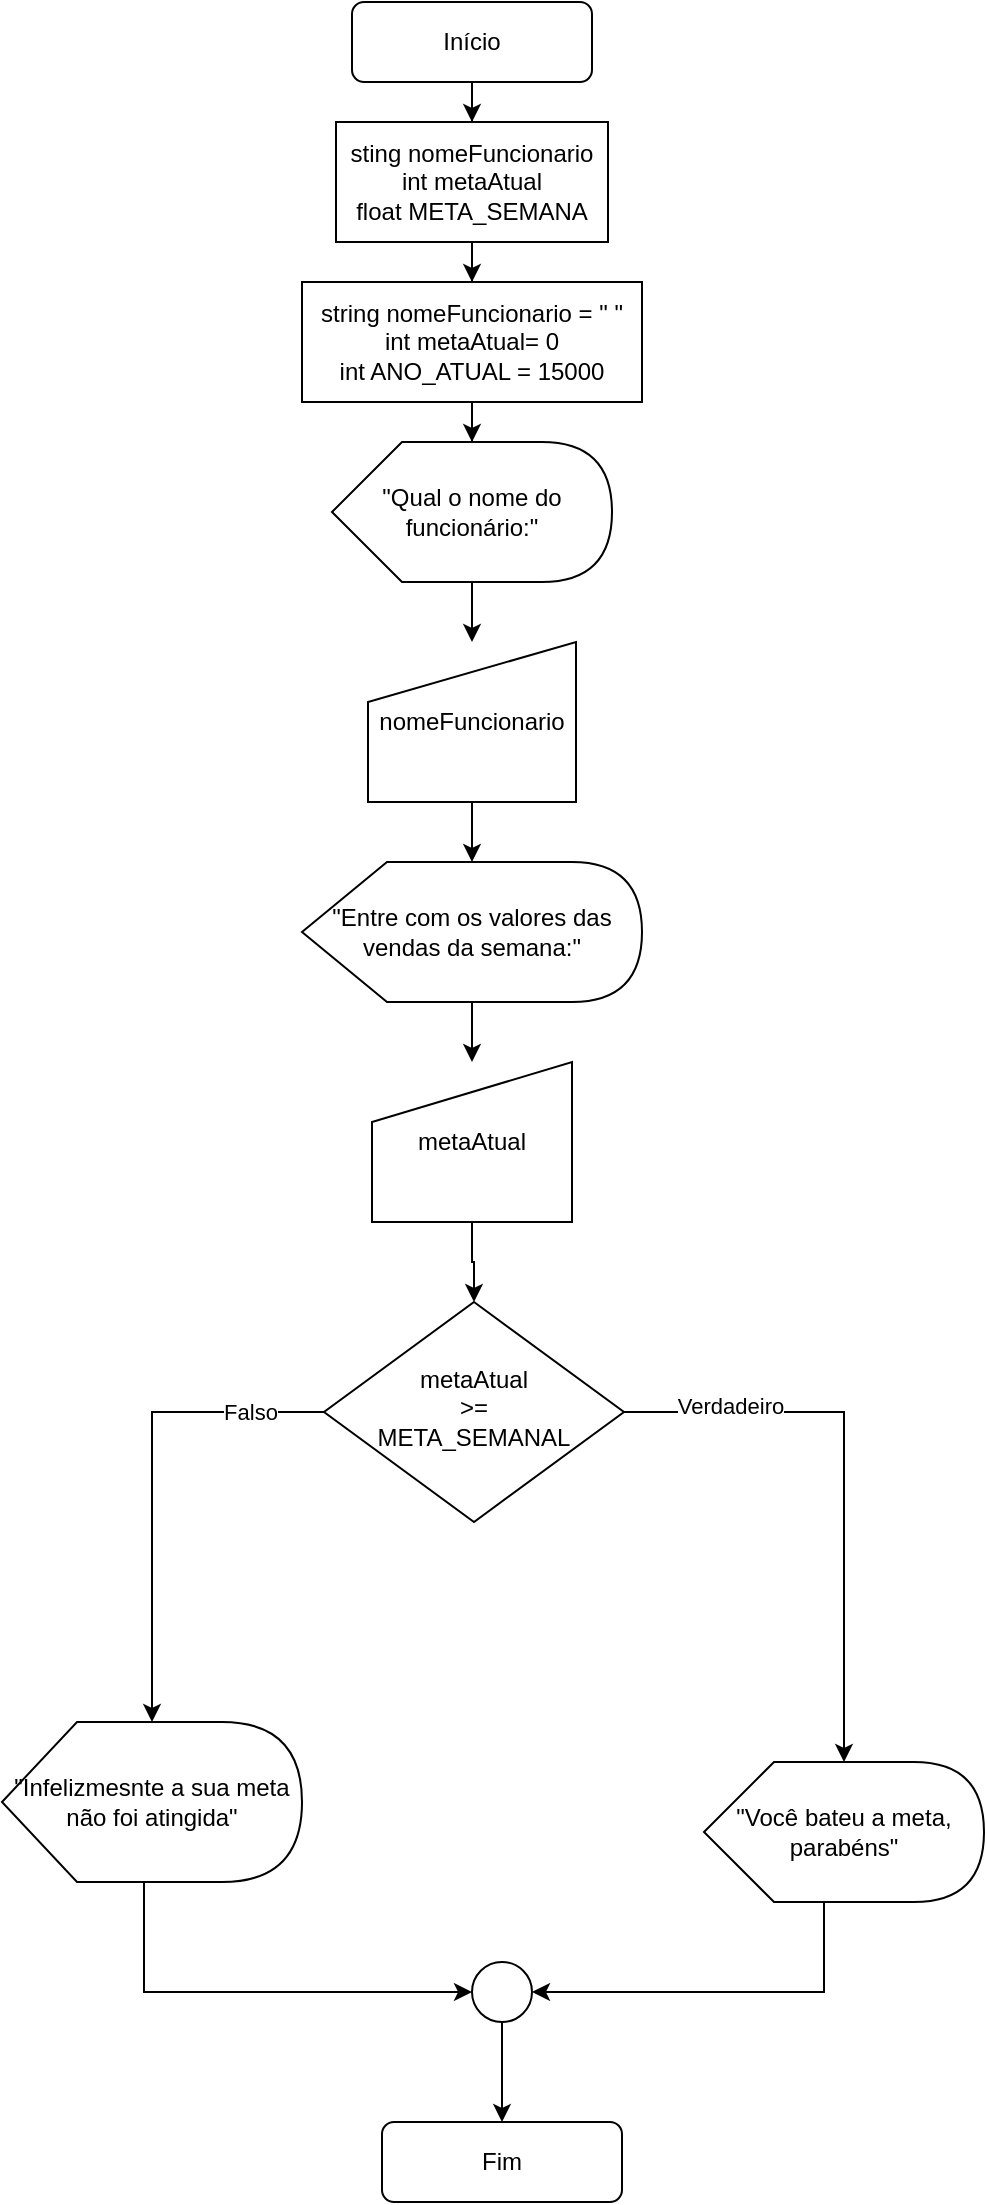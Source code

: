 <mxfile version="26.1.0">
  <diagram id="C5RBs43oDa-KdzZeNtuy" name="Page-1">
    <mxGraphModel dx="826" dy="434" grid="1" gridSize="10" guides="1" tooltips="1" connect="1" arrows="1" fold="1" page="1" pageScale="1" pageWidth="827" pageHeight="1169" math="0" shadow="0">
      <root>
        <mxCell id="WIyWlLk6GJQsqaUBKTNV-0" />
        <mxCell id="WIyWlLk6GJQsqaUBKTNV-1" parent="WIyWlLk6GJQsqaUBKTNV-0" />
        <mxCell id="A3bkUaT_DAKk58mA0fja-4" value="" style="edgeStyle=orthogonalEdgeStyle;rounded=0;orthogonalLoop=1;jettySize=auto;html=1;" edge="1" parent="WIyWlLk6GJQsqaUBKTNV-1" source="WIyWlLk6GJQsqaUBKTNV-3" target="A3bkUaT_DAKk58mA0fja-1">
          <mxGeometry relative="1" as="geometry" />
        </mxCell>
        <mxCell id="WIyWlLk6GJQsqaUBKTNV-3" value="Início" style="rounded=1;whiteSpace=wrap;html=1;fontSize=12;glass=0;strokeWidth=1;shadow=0;" parent="WIyWlLk6GJQsqaUBKTNV-1" vertex="1">
          <mxGeometry x="354" y="20" width="120" height="40" as="geometry" />
        </mxCell>
        <mxCell id="A3bkUaT_DAKk58mA0fja-22" style="edgeStyle=orthogonalEdgeStyle;rounded=0;orthogonalLoop=1;jettySize=auto;html=1;" edge="1" parent="WIyWlLk6GJQsqaUBKTNV-1" source="WIyWlLk6GJQsqaUBKTNV-10" target="A3bkUaT_DAKk58mA0fja-16">
          <mxGeometry relative="1" as="geometry" />
        </mxCell>
        <mxCell id="A3bkUaT_DAKk58mA0fja-24" value="Falso" style="edgeLabel;html=1;align=center;verticalAlign=middle;resizable=0;points=[];" vertex="1" connectable="0" parent="A3bkUaT_DAKk58mA0fja-22">
          <mxGeometry x="-0.687" relative="1" as="geometry">
            <mxPoint as="offset" />
          </mxGeometry>
        </mxCell>
        <mxCell id="WIyWlLk6GJQsqaUBKTNV-10" value="metaAtual&lt;div&gt;&amp;gt;=&lt;/div&gt;&lt;div&gt;META_SEMANAL&lt;/div&gt;" style="rhombus;whiteSpace=wrap;html=1;shadow=0;fontFamily=Helvetica;fontSize=12;align=center;strokeWidth=1;spacing=6;spacingTop=-4;" parent="WIyWlLk6GJQsqaUBKTNV-1" vertex="1">
          <mxGeometry x="340" y="670" width="150" height="110" as="geometry" />
        </mxCell>
        <mxCell id="WIyWlLk6GJQsqaUBKTNV-11" value="Fim" style="rounded=1;whiteSpace=wrap;html=1;fontSize=12;glass=0;strokeWidth=1;shadow=0;" parent="WIyWlLk6GJQsqaUBKTNV-1" vertex="1">
          <mxGeometry x="369" y="1080" width="120" height="40" as="geometry" />
        </mxCell>
        <mxCell id="A3bkUaT_DAKk58mA0fja-30" style="edgeStyle=orthogonalEdgeStyle;rounded=0;orthogonalLoop=1;jettySize=auto;html=1;entryX=0.5;entryY=0;entryDx=0;entryDy=0;" edge="1" parent="WIyWlLk6GJQsqaUBKTNV-1" source="A3bkUaT_DAKk58mA0fja-0" target="WIyWlLk6GJQsqaUBKTNV-11">
          <mxGeometry relative="1" as="geometry" />
        </mxCell>
        <mxCell id="A3bkUaT_DAKk58mA0fja-0" value="" style="ellipse;whiteSpace=wrap;html=1;aspect=fixed;" vertex="1" parent="WIyWlLk6GJQsqaUBKTNV-1">
          <mxGeometry x="414" y="1000" width="30" height="30" as="geometry" />
        </mxCell>
        <mxCell id="A3bkUaT_DAKk58mA0fja-6" value="" style="edgeStyle=orthogonalEdgeStyle;rounded=0;orthogonalLoop=1;jettySize=auto;html=1;" edge="1" parent="WIyWlLk6GJQsqaUBKTNV-1" source="A3bkUaT_DAKk58mA0fja-1" target="A3bkUaT_DAKk58mA0fja-5">
          <mxGeometry relative="1" as="geometry" />
        </mxCell>
        <mxCell id="A3bkUaT_DAKk58mA0fja-1" value="sting nomeFuncionario&lt;div&gt;int metaAtual&lt;/div&gt;&lt;div&gt;float META_SEMANA&lt;/div&gt;" style="rounded=0;whiteSpace=wrap;html=1;" vertex="1" parent="WIyWlLk6GJQsqaUBKTNV-1">
          <mxGeometry x="346" y="80" width="136" height="60" as="geometry" />
        </mxCell>
        <mxCell id="A3bkUaT_DAKk58mA0fja-32" style="edgeStyle=orthogonalEdgeStyle;rounded=0;orthogonalLoop=1;jettySize=auto;html=1;" edge="1" parent="WIyWlLk6GJQsqaUBKTNV-1" source="A3bkUaT_DAKk58mA0fja-2" target="A3bkUaT_DAKk58mA0fja-9">
          <mxGeometry relative="1" as="geometry" />
        </mxCell>
        <mxCell id="A3bkUaT_DAKk58mA0fja-2" value="nomeFuncionario" style="shape=manualInput;whiteSpace=wrap;html=1;" vertex="1" parent="WIyWlLk6GJQsqaUBKTNV-1">
          <mxGeometry x="362" y="340" width="104" height="80" as="geometry" />
        </mxCell>
        <mxCell id="A3bkUaT_DAKk58mA0fja-8" style="edgeStyle=orthogonalEdgeStyle;rounded=0;orthogonalLoop=1;jettySize=auto;html=1;" edge="1" parent="WIyWlLk6GJQsqaUBKTNV-1" source="A3bkUaT_DAKk58mA0fja-3" target="A3bkUaT_DAKk58mA0fja-2">
          <mxGeometry relative="1" as="geometry" />
        </mxCell>
        <mxCell id="A3bkUaT_DAKk58mA0fja-3" value="&quot;Qual o nome do funcionário:&quot;" style="shape=display;whiteSpace=wrap;html=1;" vertex="1" parent="WIyWlLk6GJQsqaUBKTNV-1">
          <mxGeometry x="344" y="240" width="140" height="70" as="geometry" />
        </mxCell>
        <mxCell id="A3bkUaT_DAKk58mA0fja-7" style="edgeStyle=orthogonalEdgeStyle;rounded=0;orthogonalLoop=1;jettySize=auto;html=1;" edge="1" parent="WIyWlLk6GJQsqaUBKTNV-1" source="A3bkUaT_DAKk58mA0fja-5" target="A3bkUaT_DAKk58mA0fja-3">
          <mxGeometry relative="1" as="geometry" />
        </mxCell>
        <mxCell id="A3bkUaT_DAKk58mA0fja-5" value="string nomeFuncionario = &quot; &quot;&lt;div&gt;int metaAtual= 0&lt;/div&gt;&lt;div&gt;int ANO_ATUAL = 15000&lt;/div&gt;" style="rounded=0;whiteSpace=wrap;html=1;" vertex="1" parent="WIyWlLk6GJQsqaUBKTNV-1">
          <mxGeometry x="329" y="160" width="170" height="60" as="geometry" />
        </mxCell>
        <mxCell id="A3bkUaT_DAKk58mA0fja-33" style="edgeStyle=orthogonalEdgeStyle;rounded=0;orthogonalLoop=1;jettySize=auto;html=1;entryX=0.5;entryY=0;entryDx=0;entryDy=0;" edge="1" parent="WIyWlLk6GJQsqaUBKTNV-1" source="A3bkUaT_DAKk58mA0fja-9" target="A3bkUaT_DAKk58mA0fja-11">
          <mxGeometry relative="1" as="geometry" />
        </mxCell>
        <mxCell id="A3bkUaT_DAKk58mA0fja-9" value="&quot;Entre com os valores das vendas da semana:&quot;" style="shape=display;whiteSpace=wrap;html=1;" vertex="1" parent="WIyWlLk6GJQsqaUBKTNV-1">
          <mxGeometry x="329" y="450" width="170" height="70" as="geometry" />
        </mxCell>
        <mxCell id="A3bkUaT_DAKk58mA0fja-34" style="edgeStyle=orthogonalEdgeStyle;rounded=0;orthogonalLoop=1;jettySize=auto;html=1;entryX=0.5;entryY=0;entryDx=0;entryDy=0;" edge="1" parent="WIyWlLk6GJQsqaUBKTNV-1" source="A3bkUaT_DAKk58mA0fja-11" target="WIyWlLk6GJQsqaUBKTNV-10">
          <mxGeometry relative="1" as="geometry" />
        </mxCell>
        <mxCell id="A3bkUaT_DAKk58mA0fja-11" value="metaAtual" style="shape=manualInput;whiteSpace=wrap;html=1;" vertex="1" parent="WIyWlLk6GJQsqaUBKTNV-1">
          <mxGeometry x="364" y="550" width="100" height="80" as="geometry" />
        </mxCell>
        <mxCell id="A3bkUaT_DAKk58mA0fja-28" style="edgeStyle=orthogonalEdgeStyle;rounded=0;orthogonalLoop=1;jettySize=auto;html=1;entryX=0;entryY=0.5;entryDx=0;entryDy=0;" edge="1" parent="WIyWlLk6GJQsqaUBKTNV-1" source="A3bkUaT_DAKk58mA0fja-16" target="A3bkUaT_DAKk58mA0fja-0">
          <mxGeometry relative="1" as="geometry">
            <Array as="points">
              <mxPoint x="250" y="1015" />
            </Array>
          </mxGeometry>
        </mxCell>
        <mxCell id="A3bkUaT_DAKk58mA0fja-16" value="&quot;Infelizmesnte a sua meta não foi atingida&quot;" style="shape=display;whiteSpace=wrap;html=1;" vertex="1" parent="WIyWlLk6GJQsqaUBKTNV-1">
          <mxGeometry x="179" y="880" width="150" height="80" as="geometry" />
        </mxCell>
        <mxCell id="A3bkUaT_DAKk58mA0fja-29" style="edgeStyle=orthogonalEdgeStyle;rounded=0;orthogonalLoop=1;jettySize=auto;html=1;entryX=1;entryY=0.5;entryDx=0;entryDy=0;" edge="1" parent="WIyWlLk6GJQsqaUBKTNV-1" source="A3bkUaT_DAKk58mA0fja-17" target="A3bkUaT_DAKk58mA0fja-0">
          <mxGeometry relative="1" as="geometry">
            <Array as="points">
              <mxPoint x="590" y="955" />
            </Array>
          </mxGeometry>
        </mxCell>
        <mxCell id="A3bkUaT_DAKk58mA0fja-17" value="&quot;Você bateu a meta, parabéns&quot;" style="shape=display;whiteSpace=wrap;html=1;" vertex="1" parent="WIyWlLk6GJQsqaUBKTNV-1">
          <mxGeometry x="530" y="900" width="140" height="70" as="geometry" />
        </mxCell>
        <mxCell id="A3bkUaT_DAKk58mA0fja-19" style="edgeStyle=orthogonalEdgeStyle;rounded=0;orthogonalLoop=1;jettySize=auto;html=1;entryX=0;entryY=0;entryDx=70;entryDy=0;entryPerimeter=0;" edge="1" parent="WIyWlLk6GJQsqaUBKTNV-1" source="WIyWlLk6GJQsqaUBKTNV-10" target="A3bkUaT_DAKk58mA0fja-17">
          <mxGeometry relative="1" as="geometry" />
        </mxCell>
        <mxCell id="A3bkUaT_DAKk58mA0fja-21" value="Verdadeiro" style="edgeLabel;html=1;align=center;verticalAlign=middle;resizable=0;points=[];" vertex="1" connectable="0" parent="A3bkUaT_DAKk58mA0fja-19">
          <mxGeometry x="-0.633" y="3" relative="1" as="geometry">
            <mxPoint as="offset" />
          </mxGeometry>
        </mxCell>
      </root>
    </mxGraphModel>
  </diagram>
</mxfile>
